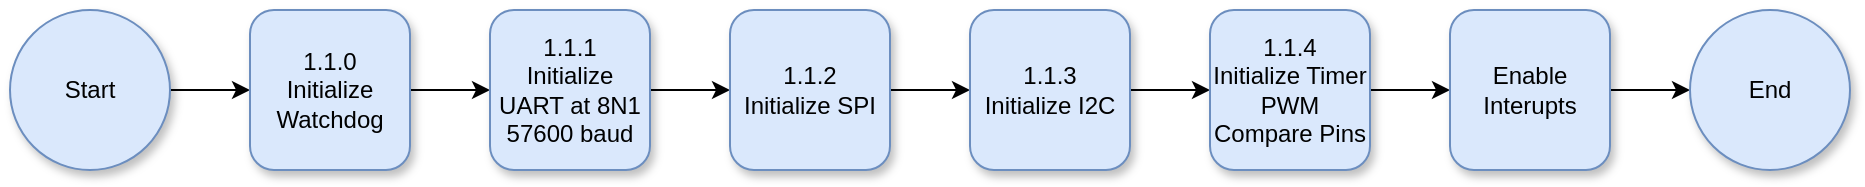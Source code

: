 <mxfile version="14.4.2" type="device"><diagram id="1-Le56oMnJyUA_DnHSrK" name="Page-1"><mxGraphModel dx="841" dy="904" grid="1" gridSize="10" guides="1" tooltips="1" connect="1" arrows="1" fold="1" page="1" pageScale="1" pageWidth="850" pageHeight="1100" math="0" shadow="0"><root><mxCell id="0"/><mxCell id="1" parent="0"/><mxCell id="yYnjYXS-IIATl9n0Fm3C-3" style="edgeStyle=orthogonalEdgeStyle;rounded=0;orthogonalLoop=1;jettySize=auto;html=1;exitX=1;exitY=0.5;exitDx=0;exitDy=0;entryX=0;entryY=0.5;entryDx=0;entryDy=0;" edge="1" parent="1" source="yYnjYXS-IIATl9n0Fm3C-1" target="yYnjYXS-IIATl9n0Fm3C-2"><mxGeometry relative="1" as="geometry"/></mxCell><mxCell id="yYnjYXS-IIATl9n0Fm3C-1" value="Start" style="ellipse;whiteSpace=wrap;html=1;aspect=fixed;fillColor=#dae8fc;strokeColor=#6c8ebf;shadow=1;" vertex="1" parent="1"><mxGeometry x="200" y="280" width="80" height="80" as="geometry"/></mxCell><mxCell id="yYnjYXS-IIATl9n0Fm3C-5" value="" style="edgeStyle=orthogonalEdgeStyle;rounded=0;orthogonalLoop=1;jettySize=auto;html=1;" edge="1" parent="1" source="yYnjYXS-IIATl9n0Fm3C-2" target="yYnjYXS-IIATl9n0Fm3C-4"><mxGeometry relative="1" as="geometry"/></mxCell><mxCell id="yYnjYXS-IIATl9n0Fm3C-2" value="1.1.0&lt;br&gt;Initialize Watchdog" style="whiteSpace=wrap;html=1;aspect=fixed;shadow=1;fillColor=#dae8fc;strokeColor=#6c8ebf;glass=0;rounded=1;" vertex="1" parent="1"><mxGeometry x="320" y="280" width="80" height="80" as="geometry"/></mxCell><mxCell id="yYnjYXS-IIATl9n0Fm3C-7" value="" style="edgeStyle=orthogonalEdgeStyle;rounded=0;orthogonalLoop=1;jettySize=auto;html=1;" edge="1" parent="1" source="yYnjYXS-IIATl9n0Fm3C-4" target="yYnjYXS-IIATl9n0Fm3C-6"><mxGeometry relative="1" as="geometry"/></mxCell><mxCell id="yYnjYXS-IIATl9n0Fm3C-4" value="1.1.1&lt;br&gt;Initialize UART at 8N1 57600 baud" style="whiteSpace=wrap;html=1;aspect=fixed;shadow=1;fillColor=#dae8fc;strokeColor=#6c8ebf;glass=0;rounded=1;" vertex="1" parent="1"><mxGeometry x="440" y="280" width="80" height="80" as="geometry"/></mxCell><mxCell id="yYnjYXS-IIATl9n0Fm3C-9" value="" style="edgeStyle=orthogonalEdgeStyle;rounded=0;orthogonalLoop=1;jettySize=auto;html=1;" edge="1" parent="1" source="yYnjYXS-IIATl9n0Fm3C-6" target="yYnjYXS-IIATl9n0Fm3C-8"><mxGeometry relative="1" as="geometry"/></mxCell><mxCell id="yYnjYXS-IIATl9n0Fm3C-6" value="1.1.2&lt;br&gt;Initialize SPI" style="whiteSpace=wrap;html=1;aspect=fixed;shadow=1;fillColor=#dae8fc;strokeColor=#6c8ebf;glass=0;rounded=1;" vertex="1" parent="1"><mxGeometry x="560" y="280" width="80" height="80" as="geometry"/></mxCell><mxCell id="yYnjYXS-IIATl9n0Fm3C-11" value="" style="edgeStyle=orthogonalEdgeStyle;rounded=0;orthogonalLoop=1;jettySize=auto;html=1;" edge="1" parent="1" source="yYnjYXS-IIATl9n0Fm3C-8" target="yYnjYXS-IIATl9n0Fm3C-10"><mxGeometry relative="1" as="geometry"/></mxCell><mxCell id="yYnjYXS-IIATl9n0Fm3C-8" value="1.1.3&lt;br&gt;Initialize I2C" style="whiteSpace=wrap;html=1;aspect=fixed;shadow=1;fillColor=#dae8fc;strokeColor=#6c8ebf;glass=0;rounded=1;" vertex="1" parent="1"><mxGeometry x="680" y="280" width="80" height="80" as="geometry"/></mxCell><mxCell id="yYnjYXS-IIATl9n0Fm3C-13" value="" style="edgeStyle=orthogonalEdgeStyle;rounded=0;orthogonalLoop=1;jettySize=auto;html=1;" edge="1" parent="1" source="yYnjYXS-IIATl9n0Fm3C-10" target="yYnjYXS-IIATl9n0Fm3C-12"><mxGeometry relative="1" as="geometry"/></mxCell><mxCell id="yYnjYXS-IIATl9n0Fm3C-10" value="1.1.4&lt;br&gt;Initialize Timer PWM Compare Pins" style="whiteSpace=wrap;html=1;aspect=fixed;shadow=1;fillColor=#dae8fc;strokeColor=#6c8ebf;glass=0;rounded=1;" vertex="1" parent="1"><mxGeometry x="800" y="280" width="80" height="80" as="geometry"/></mxCell><mxCell id="yYnjYXS-IIATl9n0Fm3C-15" style="edgeStyle=orthogonalEdgeStyle;rounded=0;orthogonalLoop=1;jettySize=auto;html=1;exitX=1;exitY=0.5;exitDx=0;exitDy=0;entryX=0;entryY=0.5;entryDx=0;entryDy=0;" edge="1" parent="1" source="yYnjYXS-IIATl9n0Fm3C-12" target="yYnjYXS-IIATl9n0Fm3C-14"><mxGeometry relative="1" as="geometry"/></mxCell><mxCell id="yYnjYXS-IIATl9n0Fm3C-12" value="Enable Interupts" style="whiteSpace=wrap;html=1;aspect=fixed;shadow=1;fillColor=#dae8fc;strokeColor=#6c8ebf;glass=0;rounded=1;" vertex="1" parent="1"><mxGeometry x="920" y="280" width="80" height="80" as="geometry"/></mxCell><mxCell id="yYnjYXS-IIATl9n0Fm3C-14" value="End" style="ellipse;whiteSpace=wrap;html=1;aspect=fixed;rounded=1;shadow=1;glass=0;fillColor=#dae8fc;strokeColor=#6c8ebf;" vertex="1" parent="1"><mxGeometry x="1040" y="280" width="80" height="80" as="geometry"/></mxCell></root></mxGraphModel></diagram></mxfile>